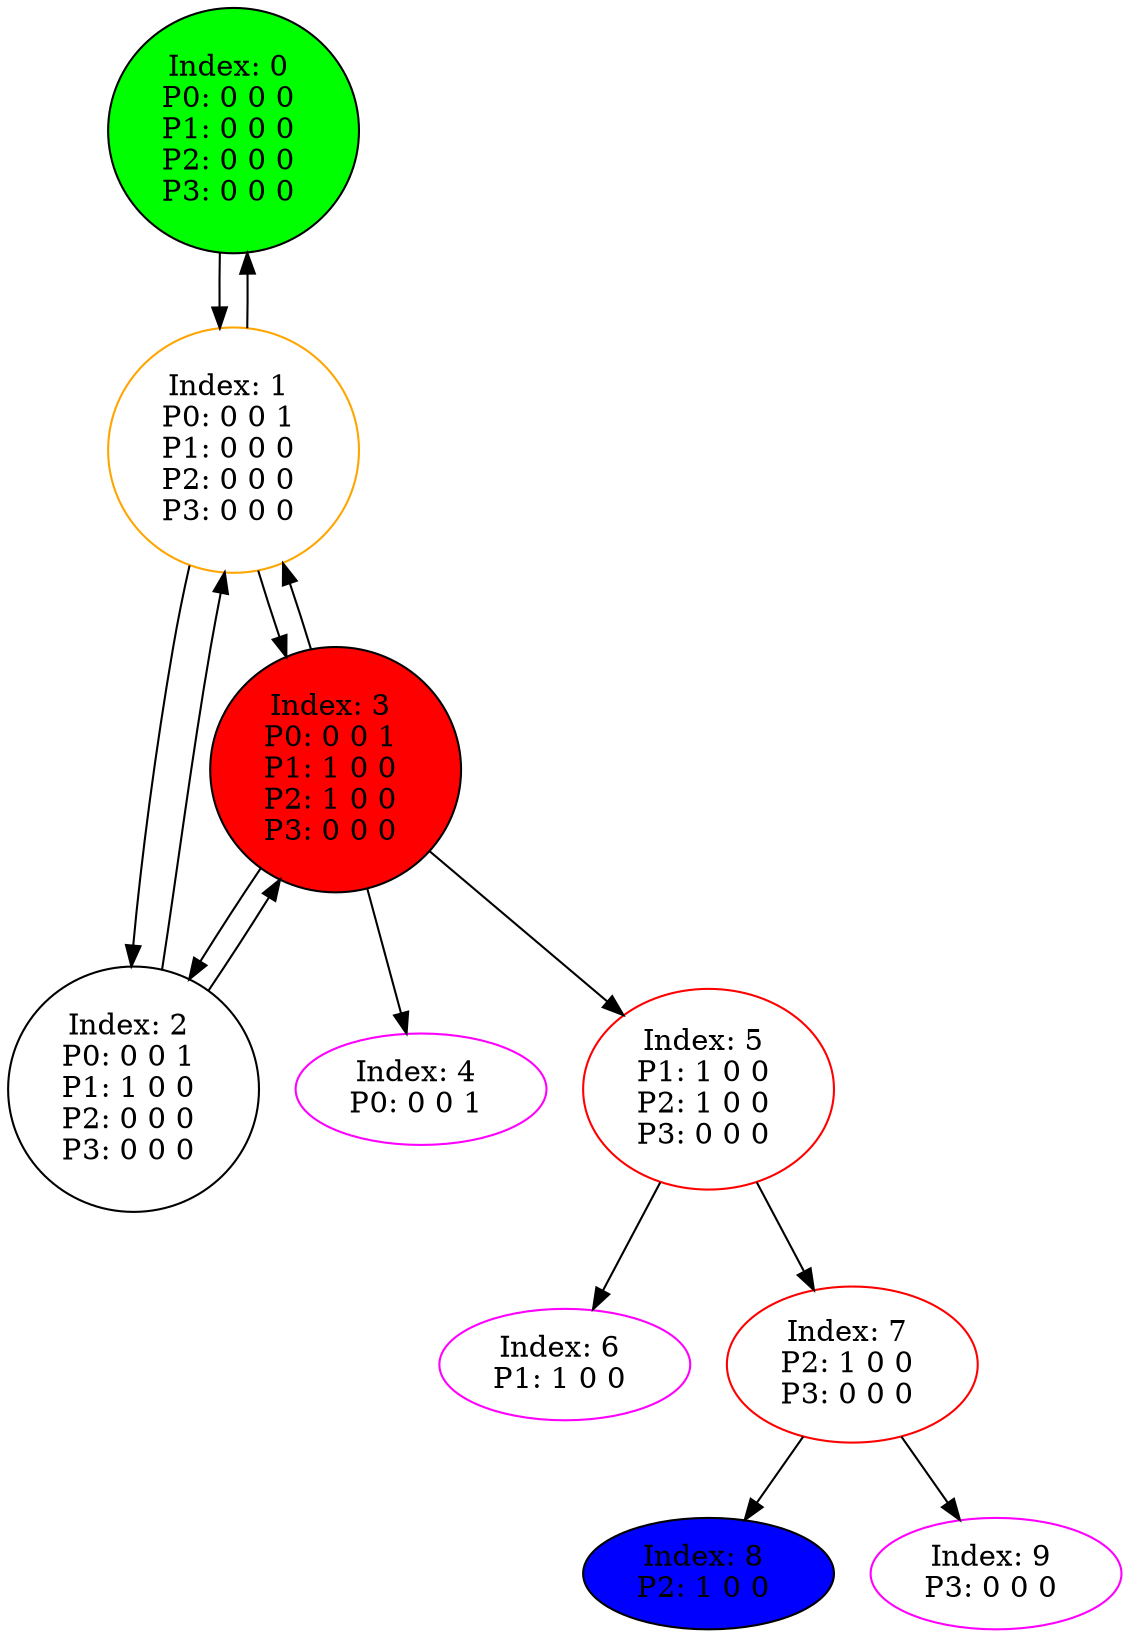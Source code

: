 digraph G {
color = "black"
0[label = "Index: 0 
P0: 0 0 0 
P1: 0 0 0 
P2: 0 0 0 
P3: 0 0 0 
", style="filled", fillcolor = "green"]
1[label = "Index: 1 
P0: 0 0 1 
P1: 0 0 0 
P2: 0 0 0 
P3: 0 0 0 
", color = "orange"]
2[label = "Index: 2 
P0: 0 0 1 
P1: 1 0 0 
P2: 0 0 0 
P3: 0 0 0 
"]
3[label = "Index: 3 
P0: 0 0 1 
P1: 1 0 0 
P2: 1 0 0 
P3: 0 0 0 
", style="filled", fillcolor = "red"]
4[label = "Index: 4 
P0: 0 0 1 
", color = "fuchsia"]
5[label = "Index: 5 
P1: 1 0 0 
P2: 1 0 0 
P3: 0 0 0 
", color = "red"]
6[label = "Index: 6 
P1: 1 0 0 
", color = "fuchsia"]
7[label = "Index: 7 
P2: 1 0 0 
P3: 0 0 0 
", color = "red"]
8[label = "Index: 8 
P2: 1 0 0 
", style="filled", fillcolor = "blue"]
9[label = "Index: 9 
P3: 0 0 0 
", color = "fuchsia"]
0 -> 1

1 -> 0
1 -> 2
1 -> 3

2 -> 1
2 -> 3

3 -> 1
3 -> 2
3 -> 5
3 -> 4

5 -> 7
5 -> 6

7 -> 9
7 -> 8

}
